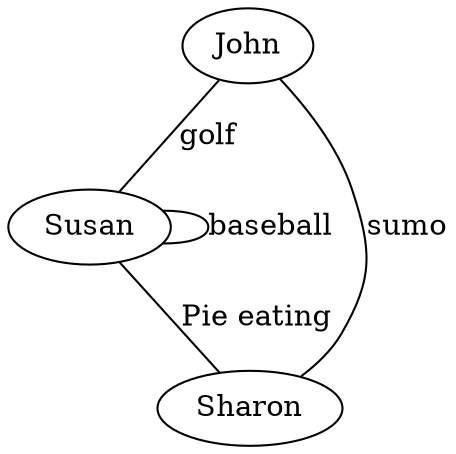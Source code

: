 graph {
John -- Susan [label="golf"]
Susan -- Sharon [label="Pie eating"]
Susan -- Susan [label="baseball"]
John -- Sharon [label="sumo"]
}
